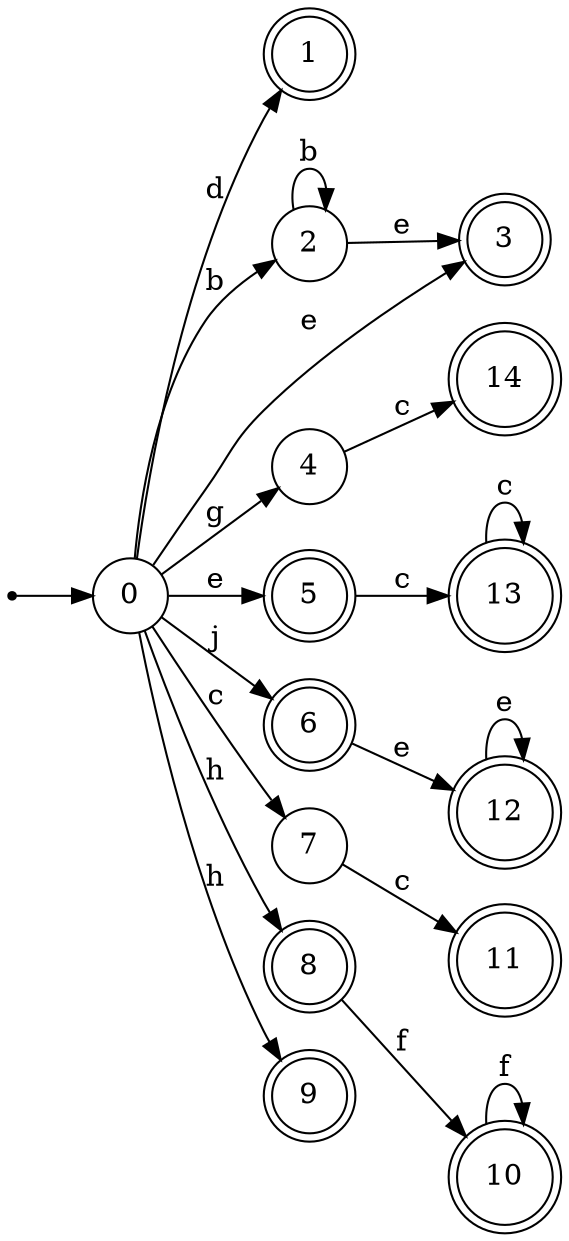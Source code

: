 digraph finite_state_machine {
rankdir=LR;
size="20,20";
node [shape = point]; "dummy0"
node [shape = circle]; "0";
"dummy0" -> "0";
node [shape = doublecircle]; "1";node [shape = circle]; "2";
node [shape = doublecircle]; "3";node [shape = circle]; "4";
node [shape = doublecircle]; "5";node [shape = doublecircle]; "6";node [shape = circle]; "7";
node [shape = doublecircle]; "8";node [shape = doublecircle]; "9";node [shape = doublecircle]; "10";node [shape = doublecircle]; "11";node [shape = doublecircle]; "12";node [shape = doublecircle]; "13";node [shape = doublecircle]; "14";"0" -> "1" [label = "d"];
 "0" -> "2" [label = "b"];
 "0" -> "3" [label = "e"];
 "0" -> "5" [label = "e"];
 "0" -> "4" [label = "g"];
 "0" -> "6" [label = "j"];
 "0" -> "7" [label = "c"];
 "0" -> "8" [label = "h"];
 "0" -> "9" [label = "h"];
 "8" -> "10" [label = "f"];
 "10" -> "10" [label = "f"];
 "7" -> "11" [label = "c"];
 "6" -> "12" [label = "e"];
 "12" -> "12" [label = "e"];
 "5" -> "13" [label = "c"];
 "13" -> "13" [label = "c"];
 "4" -> "14" [label = "c"];
 "2" -> "2" [label = "b"];
 "2" -> "3" [label = "e"];
 }
